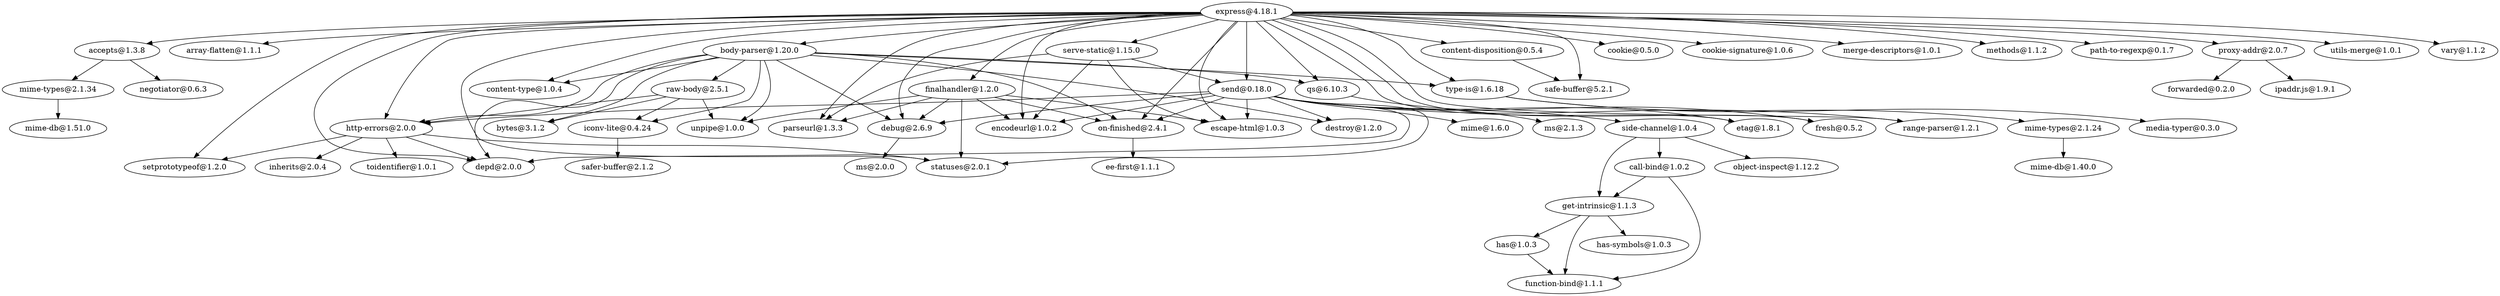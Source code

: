 digraph {
	"express@4.18.1" [label="express@4.18.1"]
	"accepts@1.3.8" [label="accepts@1.3.8"]
	"express@4.18.1" -> "accepts@1.3.8"
	"array-flatten@1.1.1" [label="array-flatten@1.1.1"]
	"express@4.18.1" -> "array-flatten@1.1.1"
	"body-parser@1.20.0" [label="body-parser@1.20.0"]
	"express@4.18.1" -> "body-parser@1.20.0"
	"content-disposition@0.5.4" [label="content-disposition@0.5.4"]
	"express@4.18.1" -> "content-disposition@0.5.4"
	"content-type@1.0.4" [label="content-type@1.0.4"]
	"express@4.18.1" -> "content-type@1.0.4"
	"cookie@0.5.0" [label="cookie@0.5.0"]
	"express@4.18.1" -> "cookie@0.5.0"
	"cookie-signature@1.0.6" [label="cookie-signature@1.0.6"]
	"express@4.18.1" -> "cookie-signature@1.0.6"
	"debug@2.6.9" [label="debug@2.6.9"]
	"express@4.18.1" -> "debug@2.6.9"
	"depd@2.0.0" [label="depd@2.0.0"]
	"express@4.18.1" -> "depd@2.0.0"
	"encodeurl@1.0.2" [label="encodeurl@1.0.2"]
	"express@4.18.1" -> "encodeurl@1.0.2"
	"escape-html@1.0.3" [label="escape-html@1.0.3"]
	"express@4.18.1" -> "escape-html@1.0.3"
	"etag@1.8.1" [label="etag@1.8.1"]
	"express@4.18.1" -> "etag@1.8.1"
	"finalhandler@1.2.0" [label="finalhandler@1.2.0"]
	"express@4.18.1" -> "finalhandler@1.2.0"
	"fresh@0.5.2" [label="fresh@0.5.2"]
	"express@4.18.1" -> "fresh@0.5.2"
	"http-errors@2.0.0" [label="http-errors@2.0.0"]
	"express@4.18.1" -> "http-errors@2.0.0"
	"merge-descriptors@1.0.1" [label="merge-descriptors@1.0.1"]
	"express@4.18.1" -> "merge-descriptors@1.0.1"
	"methods@1.1.2" [label="methods@1.1.2"]
	"express@4.18.1" -> "methods@1.1.2"
	"on-finished@2.4.1" [label="on-finished@2.4.1"]
	"express@4.18.1" -> "on-finished@2.4.1"
	"parseurl@1.3.3" [label="parseurl@1.3.3"]
	"express@4.18.1" -> "parseurl@1.3.3"
	"path-to-regexp@0.1.7" [label="path-to-regexp@0.1.7"]
	"express@4.18.1" -> "path-to-regexp@0.1.7"
	"proxy-addr@2.0.7" [label="proxy-addr@2.0.7"]
	"express@4.18.1" -> "proxy-addr@2.0.7"
	"qs@6.10.3" [label="qs@6.10.3"]
	"express@4.18.1" -> "qs@6.10.3"
	"range-parser@1.2.1" [label="range-parser@1.2.1"]
	"express@4.18.1" -> "range-parser@1.2.1"
	"safe-buffer@5.2.1" [label="safe-buffer@5.2.1"]
	"express@4.18.1" -> "safe-buffer@5.2.1"
	"send@0.18.0" [label="send@0.18.0"]
	"express@4.18.1" -> "send@0.18.0"
	"serve-static@1.15.0" [label="serve-static@1.15.0"]
	"express@4.18.1" -> "serve-static@1.15.0"
	"setprototypeof@1.2.0" [label="setprototypeof@1.2.0"]
	"express@4.18.1" -> "setprototypeof@1.2.0"
	"statuses@2.0.1" [label="statuses@2.0.1"]
	"express@4.18.1" -> "statuses@2.0.1"
	"type-is@1.6.18" [label="type-is@1.6.18"]
	"express@4.18.1" -> "type-is@1.6.18"
	"utils-merge@1.0.1" [label="utils-merge@1.0.1"]
	"express@4.18.1" -> "utils-merge@1.0.1"
	"vary@1.1.2" [label="vary@1.1.2"]
	"express@4.18.1" -> "vary@1.1.2"
	"accepts@1.3.8" [label="accepts@1.3.8"]
	"mime-types@2.1.34" [label="mime-types@2.1.34"]
	"accepts@1.3.8" -> "mime-types@2.1.34"
	"negotiator@0.6.3" [label="negotiator@0.6.3"]
	"accepts@1.3.8" -> "negotiator@0.6.3"
	"mime-types@2.1.34" [label="mime-types@2.1.34"]
	"mime-db@1.51.0" [label="mime-db@1.51.0"]
	"mime-types@2.1.34" -> "mime-db@1.51.0"
	"body-parser@1.20.0" [label="body-parser@1.20.0"]
	"bytes@3.1.2" [label="bytes@3.1.2"]
	"body-parser@1.20.0" -> "bytes@3.1.2"
	"body-parser@1.20.0" -> "content-type@1.0.4"
	"body-parser@1.20.0" -> "debug@2.6.9"
	"body-parser@1.20.0" -> "depd@2.0.0"
	"destroy@1.2.0" [label="destroy@1.2.0"]
	"body-parser@1.20.0" -> "destroy@1.2.0"
	"body-parser@1.20.0" -> "http-errors@2.0.0"
	"iconv-lite@0.4.24" [label="iconv-lite@0.4.24"]
	"body-parser@1.20.0" -> "iconv-lite@0.4.24"
	"body-parser@1.20.0" -> "on-finished@2.4.1"
	"body-parser@1.20.0" -> "qs@6.10.3"
	"raw-body@2.5.1" [label="raw-body@2.5.1"]
	"body-parser@1.20.0" -> "raw-body@2.5.1"
	"body-parser@1.20.0" -> "type-is@1.6.18"
	"unpipe@1.0.0" [label="unpipe@1.0.0"]
	"body-parser@1.20.0" -> "unpipe@1.0.0"
	"debug@2.6.9" [label="debug@2.6.9"]
	"ms@2.0.0" [label="ms@2.0.0"]
	"debug@2.6.9" -> "ms@2.0.0"
	"http-errors@2.0.0" [label="http-errors@2.0.0"]
	"http-errors@2.0.0" -> "depd@2.0.0"
	"inherits@2.0.4" [label="inherits@2.0.4"]
	"http-errors@2.0.0" -> "inherits@2.0.4"
	"http-errors@2.0.0" -> "setprototypeof@1.2.0"
	"http-errors@2.0.0" -> "statuses@2.0.1"
	"toidentifier@1.0.1" [label="toidentifier@1.0.1"]
	"http-errors@2.0.0" -> "toidentifier@1.0.1"
	"iconv-lite@0.4.24" [label="iconv-lite@0.4.24"]
	"safer-buffer@2.1.2" [label="safer-buffer@2.1.2"]
	"iconv-lite@0.4.24" -> "safer-buffer@2.1.2"
	"on-finished@2.4.1" [label="on-finished@2.4.1"]
	"ee-first@1.1.1" [label="ee-first@1.1.1"]
	"on-finished@2.4.1" -> "ee-first@1.1.1"
	"qs@6.10.3" [label="qs@6.10.3"]
	"side-channel@1.0.4" [label="side-channel@1.0.4"]
	"qs@6.10.3" -> "side-channel@1.0.4"
	"side-channel@1.0.4" [label="side-channel@1.0.4"]
	"call-bind@1.0.2" [label="call-bind@1.0.2"]
	"side-channel@1.0.4" -> "call-bind@1.0.2"
	"get-intrinsic@1.1.3" [label="get-intrinsic@1.1.3"]
	"side-channel@1.0.4" -> "get-intrinsic@1.1.3"
	"object-inspect@1.12.2" [label="object-inspect@1.12.2"]
	"side-channel@1.0.4" -> "object-inspect@1.12.2"
	"call-bind@1.0.2" [label="call-bind@1.0.2"]
	"function-bind@1.1.1" [label="function-bind@1.1.1"]
	"call-bind@1.0.2" -> "function-bind@1.1.1"
	"call-bind@1.0.2" -> "get-intrinsic@1.1.3"
	"function-bind@1.1.1" [label="function-bind@1.1.1"]
	"get-intrinsic@1.1.3" [label="get-intrinsic@1.1.3"]
	"get-intrinsic@1.1.3" -> "function-bind@1.1.1"
	"has@1.0.3" [label="has@1.0.3"]
	"get-intrinsic@1.1.3" -> "has@1.0.3"
	"has-symbols@1.0.3" [label="has-symbols@1.0.3"]
	"get-intrinsic@1.1.3" -> "has-symbols@1.0.3"
	"has@1.0.3" [label="has@1.0.3"]
	"has@1.0.3" -> "function-bind@1.1.1"
	"raw-body@2.5.1" [label="raw-body@2.5.1"]
	"raw-body@2.5.1" -> "bytes@3.1.2"
	"raw-body@2.5.1" -> "http-errors@2.0.0"
	"raw-body@2.5.1" -> "iconv-lite@0.4.24"
	"raw-body@2.5.1" -> "unpipe@1.0.0"
	"type-is@1.6.18" [label="type-is@1.6.18"]
	"media-typer@0.3.0" [label="media-typer@0.3.0"]
	"type-is@1.6.18" -> "media-typer@0.3.0"
	"mime-types@2.1.24" [label="mime-types@2.1.24"]
	"type-is@1.6.18" -> "mime-types@2.1.24"
	"mime-types@2.1.24" [label="mime-types@2.1.24"]
	"mime-db@1.40.0" [label="mime-db@1.40.0"]
	"mime-types@2.1.24" -> "mime-db@1.40.0"
	"content-disposition@0.5.4" [label="content-disposition@0.5.4"]
	"content-disposition@0.5.4" -> "safe-buffer@5.2.1"
	"cookie-signature@1.0.6" [label="cookie-signature@1.0.6"]
	"finalhandler@1.2.0" [label="finalhandler@1.2.0"]
	"finalhandler@1.2.0" -> "debug@2.6.9"
	"finalhandler@1.2.0" -> "encodeurl@1.0.2"
	"finalhandler@1.2.0" -> "escape-html@1.0.3"
	"finalhandler@1.2.0" -> "on-finished@2.4.1"
	"finalhandler@1.2.0" -> "parseurl@1.3.3"
	"finalhandler@1.2.0" -> "statuses@2.0.1"
	"finalhandler@1.2.0" -> "unpipe@1.0.0"
	"proxy-addr@2.0.7" [label="proxy-addr@2.0.7"]
	"forwarded@0.2.0" [label="forwarded@0.2.0"]
	"proxy-addr@2.0.7" -> "forwarded@0.2.0"
	"ipaddr.js@1.9.1" [label="ipaddr.js@1.9.1"]
	"proxy-addr@2.0.7" -> "ipaddr.js@1.9.1"
	"ipaddr.js@1.9.1" [label="ipaddr.js@1.9.1"]
	"send@0.18.0" [label="send@0.18.0"]
	"send@0.18.0" -> "debug@2.6.9"
	"send@0.18.0" -> "depd@2.0.0"
	"send@0.18.0" -> "destroy@1.2.0"
	"send@0.18.0" -> "encodeurl@1.0.2"
	"send@0.18.0" -> "escape-html@1.0.3"
	"send@0.18.0" -> "etag@1.8.1"
	"send@0.18.0" -> "fresh@0.5.2"
	"send@0.18.0" -> "http-errors@2.0.0"
	"mime@1.6.0" [label="mime@1.6.0"]
	"send@0.18.0" -> "mime@1.6.0"
	"ms@2.1.3" [label="ms@2.1.3"]
	"send@0.18.0" -> "ms@2.1.3"
	"send@0.18.0" -> "on-finished@2.4.1"
	"send@0.18.0" -> "range-parser@1.2.1"
	"send@0.18.0" -> "statuses@2.0.1"
	"mime@1.6.0" [label="mime@1.6.0"]
	"serve-static@1.15.0" [label="serve-static@1.15.0"]
	"serve-static@1.15.0" -> "encodeurl@1.0.2"
	"serve-static@1.15.0" -> "escape-html@1.0.3"
	"serve-static@1.15.0" -> "parseurl@1.3.3"
	"serve-static@1.15.0" -> "send@0.18.0"
	"utils-merge@1.0.1" [label="utils-merge@1.0.1"]
}
